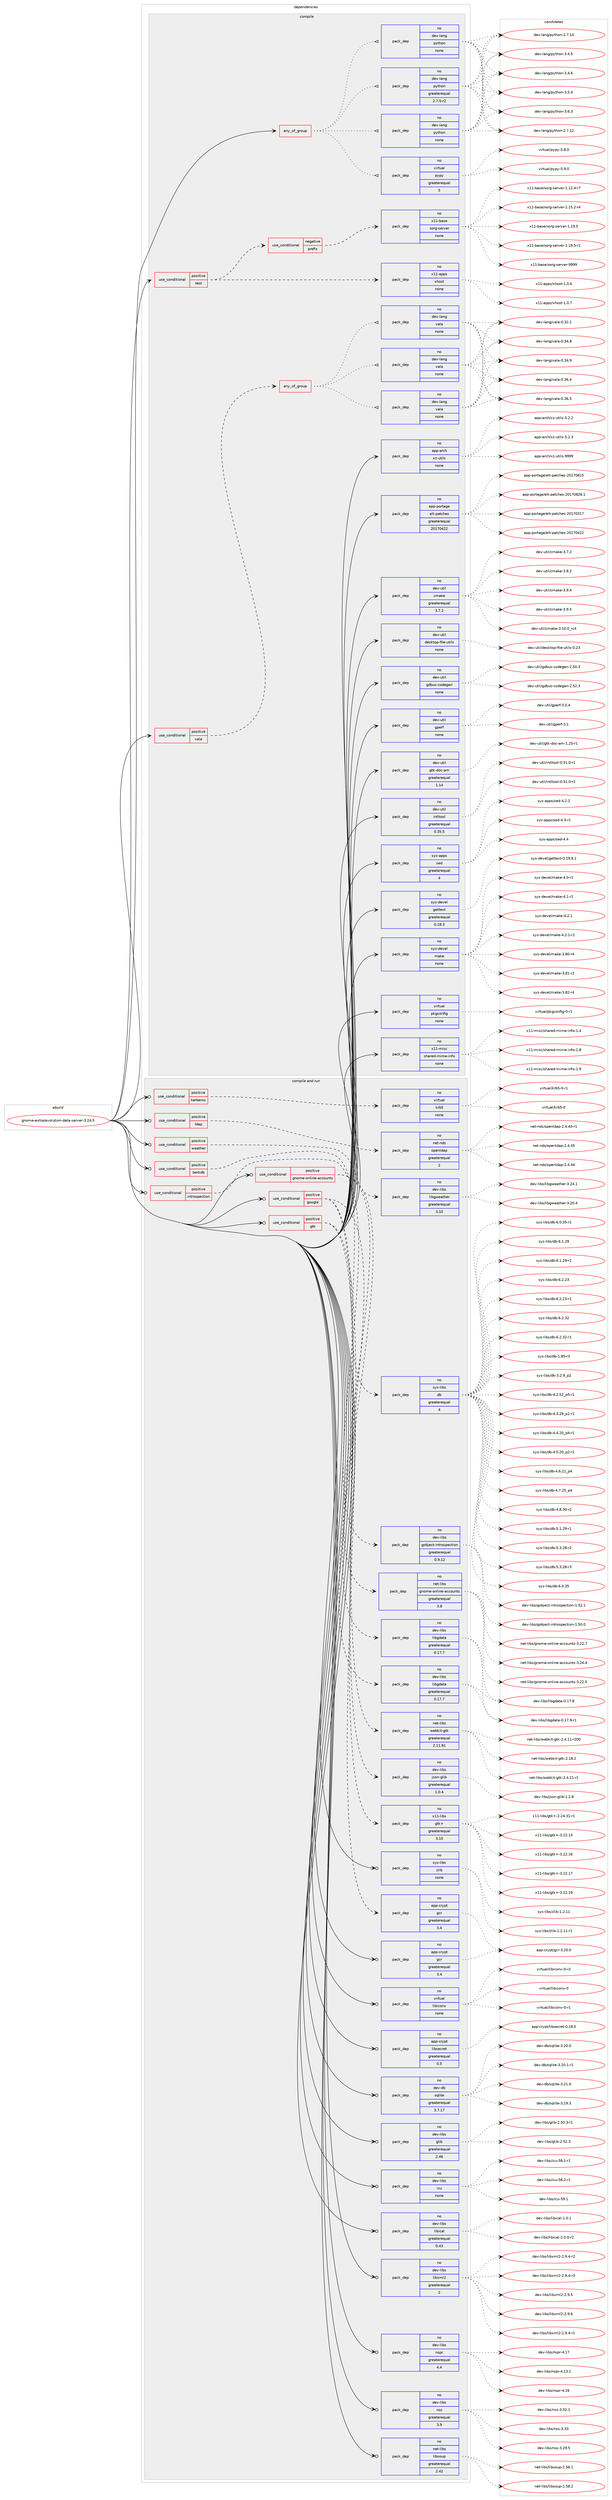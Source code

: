 digraph prolog {

# *************
# Graph options
# *************

newrank=true;
concentrate=true;
compound=true;
graph [rankdir=LR,fontname=Helvetica,fontsize=10,ranksep=1.5];#, ranksep=2.5, nodesep=0.2];
edge  [arrowhead=vee];
node  [fontname=Helvetica,fontsize=10];

# **********
# The ebuild
# **********

subgraph cluster_leftcol {
color=gray;
rank=same;
label=<<i>ebuild</i>>;
id [label="gnome-extra/evolution-data-server-3.24.5", color=red, width=4, href="../gnome-extra/evolution-data-server-3.24.5.svg"];
}

# ****************
# The dependencies
# ****************

subgraph cluster_midcol {
color=gray;
label=<<i>dependencies</i>>;
subgraph cluster_compile {
fillcolor="#eeeeee";
style=filled;
label=<<i>compile</i>>;
subgraph any4827 {
dependency309934 [label=<<TABLE BORDER="0" CELLBORDER="1" CELLSPACING="0" CELLPADDING="4"><TR><TD CELLPADDING="10">any_of_group</TD></TR></TABLE>>, shape=none, color=red];subgraph pack223160 {
dependency309935 [label=<<TABLE BORDER="0" CELLBORDER="1" CELLSPACING="0" CELLPADDING="4" WIDTH="220"><TR><TD ROWSPAN="6" CELLPADDING="30">pack_dep</TD></TR><TR><TD WIDTH="110">no</TD></TR><TR><TD>dev-lang</TD></TR><TR><TD>python</TD></TR><TR><TD>none</TD></TR><TR><TD></TD></TR></TABLE>>, shape=none, color=blue];
}
dependency309934:e -> dependency309935:w [weight=20,style="dotted",arrowhead="oinv"];
subgraph pack223161 {
dependency309936 [label=<<TABLE BORDER="0" CELLBORDER="1" CELLSPACING="0" CELLPADDING="4" WIDTH="220"><TR><TD ROWSPAN="6" CELLPADDING="30">pack_dep</TD></TR><TR><TD WIDTH="110">no</TD></TR><TR><TD>dev-lang</TD></TR><TR><TD>python</TD></TR><TR><TD>none</TD></TR><TR><TD></TD></TR></TABLE>>, shape=none, color=blue];
}
dependency309934:e -> dependency309936:w [weight=20,style="dotted",arrowhead="oinv"];
subgraph pack223162 {
dependency309937 [label=<<TABLE BORDER="0" CELLBORDER="1" CELLSPACING="0" CELLPADDING="4" WIDTH="220"><TR><TD ROWSPAN="6" CELLPADDING="30">pack_dep</TD></TR><TR><TD WIDTH="110">no</TD></TR><TR><TD>dev-lang</TD></TR><TR><TD>python</TD></TR><TR><TD>greaterequal</TD></TR><TR><TD>2.7.5-r2</TD></TR></TABLE>>, shape=none, color=blue];
}
dependency309934:e -> dependency309937:w [weight=20,style="dotted",arrowhead="oinv"];
subgraph pack223163 {
dependency309938 [label=<<TABLE BORDER="0" CELLBORDER="1" CELLSPACING="0" CELLPADDING="4" WIDTH="220"><TR><TD ROWSPAN="6" CELLPADDING="30">pack_dep</TD></TR><TR><TD WIDTH="110">no</TD></TR><TR><TD>virtual</TD></TR><TR><TD>pypy</TD></TR><TR><TD>greaterequal</TD></TR><TR><TD>5</TD></TR></TABLE>>, shape=none, color=blue];
}
dependency309934:e -> dependency309938:w [weight=20,style="dotted",arrowhead="oinv"];
}
id:e -> dependency309934:w [weight=20,style="solid",arrowhead="vee"];
subgraph cond81879 {
dependency309939 [label=<<TABLE BORDER="0" CELLBORDER="1" CELLSPACING="0" CELLPADDING="4"><TR><TD ROWSPAN="3" CELLPADDING="10">use_conditional</TD></TR><TR><TD>positive</TD></TR><TR><TD>test</TD></TR></TABLE>>, shape=none, color=red];
subgraph cond81880 {
dependency309940 [label=<<TABLE BORDER="0" CELLBORDER="1" CELLSPACING="0" CELLPADDING="4"><TR><TD ROWSPAN="3" CELLPADDING="10">use_conditional</TD></TR><TR><TD>negative</TD></TR><TR><TD>prefix</TD></TR></TABLE>>, shape=none, color=red];
subgraph pack223164 {
dependency309941 [label=<<TABLE BORDER="0" CELLBORDER="1" CELLSPACING="0" CELLPADDING="4" WIDTH="220"><TR><TD ROWSPAN="6" CELLPADDING="30">pack_dep</TD></TR><TR><TD WIDTH="110">no</TD></TR><TR><TD>x11-base</TD></TR><TR><TD>xorg-server</TD></TR><TR><TD>none</TD></TR><TR><TD></TD></TR></TABLE>>, shape=none, color=blue];
}
dependency309940:e -> dependency309941:w [weight=20,style="dashed",arrowhead="vee"];
}
dependency309939:e -> dependency309940:w [weight=20,style="dashed",arrowhead="vee"];
subgraph pack223165 {
dependency309942 [label=<<TABLE BORDER="0" CELLBORDER="1" CELLSPACING="0" CELLPADDING="4" WIDTH="220"><TR><TD ROWSPAN="6" CELLPADDING="30">pack_dep</TD></TR><TR><TD WIDTH="110">no</TD></TR><TR><TD>x11-apps</TD></TR><TR><TD>xhost</TD></TR><TR><TD>none</TD></TR><TR><TD></TD></TR></TABLE>>, shape=none, color=blue];
}
dependency309939:e -> dependency309942:w [weight=20,style="dashed",arrowhead="vee"];
}
id:e -> dependency309939:w [weight=20,style="solid",arrowhead="vee"];
subgraph cond81881 {
dependency309943 [label=<<TABLE BORDER="0" CELLBORDER="1" CELLSPACING="0" CELLPADDING="4"><TR><TD ROWSPAN="3" CELLPADDING="10">use_conditional</TD></TR><TR><TD>positive</TD></TR><TR><TD>vala</TD></TR></TABLE>>, shape=none, color=red];
subgraph any4828 {
dependency309944 [label=<<TABLE BORDER="0" CELLBORDER="1" CELLSPACING="0" CELLPADDING="4"><TR><TD CELLPADDING="10">any_of_group</TD></TR></TABLE>>, shape=none, color=red];subgraph pack223166 {
dependency309945 [label=<<TABLE BORDER="0" CELLBORDER="1" CELLSPACING="0" CELLPADDING="4" WIDTH="220"><TR><TD ROWSPAN="6" CELLPADDING="30">pack_dep</TD></TR><TR><TD WIDTH="110">no</TD></TR><TR><TD>dev-lang</TD></TR><TR><TD>vala</TD></TR><TR><TD>none</TD></TR><TR><TD></TD></TR></TABLE>>, shape=none, color=blue];
}
dependency309944:e -> dependency309945:w [weight=20,style="dotted",arrowhead="oinv"];
subgraph pack223167 {
dependency309946 [label=<<TABLE BORDER="0" CELLBORDER="1" CELLSPACING="0" CELLPADDING="4" WIDTH="220"><TR><TD ROWSPAN="6" CELLPADDING="30">pack_dep</TD></TR><TR><TD WIDTH="110">no</TD></TR><TR><TD>dev-lang</TD></TR><TR><TD>vala</TD></TR><TR><TD>none</TD></TR><TR><TD></TD></TR></TABLE>>, shape=none, color=blue];
}
dependency309944:e -> dependency309946:w [weight=20,style="dotted",arrowhead="oinv"];
subgraph pack223168 {
dependency309947 [label=<<TABLE BORDER="0" CELLBORDER="1" CELLSPACING="0" CELLPADDING="4" WIDTH="220"><TR><TD ROWSPAN="6" CELLPADDING="30">pack_dep</TD></TR><TR><TD WIDTH="110">no</TD></TR><TR><TD>dev-lang</TD></TR><TR><TD>vala</TD></TR><TR><TD>none</TD></TR><TR><TD></TD></TR></TABLE>>, shape=none, color=blue];
}
dependency309944:e -> dependency309947:w [weight=20,style="dotted",arrowhead="oinv"];
}
dependency309943:e -> dependency309944:w [weight=20,style="dashed",arrowhead="vee"];
}
id:e -> dependency309943:w [weight=20,style="solid",arrowhead="vee"];
subgraph pack223169 {
dependency309948 [label=<<TABLE BORDER="0" CELLBORDER="1" CELLSPACING="0" CELLPADDING="4" WIDTH="220"><TR><TD ROWSPAN="6" CELLPADDING="30">pack_dep</TD></TR><TR><TD WIDTH="110">no</TD></TR><TR><TD>app-arch</TD></TR><TR><TD>xz-utils</TD></TR><TR><TD>none</TD></TR><TR><TD></TD></TR></TABLE>>, shape=none, color=blue];
}
id:e -> dependency309948:w [weight=20,style="solid",arrowhead="vee"];
subgraph pack223170 {
dependency309949 [label=<<TABLE BORDER="0" CELLBORDER="1" CELLSPACING="0" CELLPADDING="4" WIDTH="220"><TR><TD ROWSPAN="6" CELLPADDING="30">pack_dep</TD></TR><TR><TD WIDTH="110">no</TD></TR><TR><TD>app-portage</TD></TR><TR><TD>elt-patches</TD></TR><TR><TD>greaterequal</TD></TR><TR><TD>20170422</TD></TR></TABLE>>, shape=none, color=blue];
}
id:e -> dependency309949:w [weight=20,style="solid",arrowhead="vee"];
subgraph pack223171 {
dependency309950 [label=<<TABLE BORDER="0" CELLBORDER="1" CELLSPACING="0" CELLPADDING="4" WIDTH="220"><TR><TD ROWSPAN="6" CELLPADDING="30">pack_dep</TD></TR><TR><TD WIDTH="110">no</TD></TR><TR><TD>dev-util</TD></TR><TR><TD>cmake</TD></TR><TR><TD>greaterequal</TD></TR><TR><TD>3.7.2</TD></TR></TABLE>>, shape=none, color=blue];
}
id:e -> dependency309950:w [weight=20,style="solid",arrowhead="vee"];
subgraph pack223172 {
dependency309951 [label=<<TABLE BORDER="0" CELLBORDER="1" CELLSPACING="0" CELLPADDING="4" WIDTH="220"><TR><TD ROWSPAN="6" CELLPADDING="30">pack_dep</TD></TR><TR><TD WIDTH="110">no</TD></TR><TR><TD>dev-util</TD></TR><TR><TD>desktop-file-utils</TD></TR><TR><TD>none</TD></TR><TR><TD></TD></TR></TABLE>>, shape=none, color=blue];
}
id:e -> dependency309951:w [weight=20,style="solid",arrowhead="vee"];
subgraph pack223173 {
dependency309952 [label=<<TABLE BORDER="0" CELLBORDER="1" CELLSPACING="0" CELLPADDING="4" WIDTH="220"><TR><TD ROWSPAN="6" CELLPADDING="30">pack_dep</TD></TR><TR><TD WIDTH="110">no</TD></TR><TR><TD>dev-util</TD></TR><TR><TD>gdbus-codegen</TD></TR><TR><TD>none</TD></TR><TR><TD></TD></TR></TABLE>>, shape=none, color=blue];
}
id:e -> dependency309952:w [weight=20,style="solid",arrowhead="vee"];
subgraph pack223174 {
dependency309953 [label=<<TABLE BORDER="0" CELLBORDER="1" CELLSPACING="0" CELLPADDING="4" WIDTH="220"><TR><TD ROWSPAN="6" CELLPADDING="30">pack_dep</TD></TR><TR><TD WIDTH="110">no</TD></TR><TR><TD>dev-util</TD></TR><TR><TD>gperf</TD></TR><TR><TD>none</TD></TR><TR><TD></TD></TR></TABLE>>, shape=none, color=blue];
}
id:e -> dependency309953:w [weight=20,style="solid",arrowhead="vee"];
subgraph pack223175 {
dependency309954 [label=<<TABLE BORDER="0" CELLBORDER="1" CELLSPACING="0" CELLPADDING="4" WIDTH="220"><TR><TD ROWSPAN="6" CELLPADDING="30">pack_dep</TD></TR><TR><TD WIDTH="110">no</TD></TR><TR><TD>dev-util</TD></TR><TR><TD>gtk-doc-am</TD></TR><TR><TD>greaterequal</TD></TR><TR><TD>1.14</TD></TR></TABLE>>, shape=none, color=blue];
}
id:e -> dependency309954:w [weight=20,style="solid",arrowhead="vee"];
subgraph pack223176 {
dependency309955 [label=<<TABLE BORDER="0" CELLBORDER="1" CELLSPACING="0" CELLPADDING="4" WIDTH="220"><TR><TD ROWSPAN="6" CELLPADDING="30">pack_dep</TD></TR><TR><TD WIDTH="110">no</TD></TR><TR><TD>dev-util</TD></TR><TR><TD>intltool</TD></TR><TR><TD>greaterequal</TD></TR><TR><TD>0.35.5</TD></TR></TABLE>>, shape=none, color=blue];
}
id:e -> dependency309955:w [weight=20,style="solid",arrowhead="vee"];
subgraph pack223177 {
dependency309956 [label=<<TABLE BORDER="0" CELLBORDER="1" CELLSPACING="0" CELLPADDING="4" WIDTH="220"><TR><TD ROWSPAN="6" CELLPADDING="30">pack_dep</TD></TR><TR><TD WIDTH="110">no</TD></TR><TR><TD>sys-apps</TD></TR><TR><TD>sed</TD></TR><TR><TD>greaterequal</TD></TR><TR><TD>4</TD></TR></TABLE>>, shape=none, color=blue];
}
id:e -> dependency309956:w [weight=20,style="solid",arrowhead="vee"];
subgraph pack223178 {
dependency309957 [label=<<TABLE BORDER="0" CELLBORDER="1" CELLSPACING="0" CELLPADDING="4" WIDTH="220"><TR><TD ROWSPAN="6" CELLPADDING="30">pack_dep</TD></TR><TR><TD WIDTH="110">no</TD></TR><TR><TD>sys-devel</TD></TR><TR><TD>gettext</TD></TR><TR><TD>greaterequal</TD></TR><TR><TD>0.18.3</TD></TR></TABLE>>, shape=none, color=blue];
}
id:e -> dependency309957:w [weight=20,style="solid",arrowhead="vee"];
subgraph pack223179 {
dependency309958 [label=<<TABLE BORDER="0" CELLBORDER="1" CELLSPACING="0" CELLPADDING="4" WIDTH="220"><TR><TD ROWSPAN="6" CELLPADDING="30">pack_dep</TD></TR><TR><TD WIDTH="110">no</TD></TR><TR><TD>sys-devel</TD></TR><TR><TD>make</TD></TR><TR><TD>none</TD></TR><TR><TD></TD></TR></TABLE>>, shape=none, color=blue];
}
id:e -> dependency309958:w [weight=20,style="solid",arrowhead="vee"];
subgraph pack223180 {
dependency309959 [label=<<TABLE BORDER="0" CELLBORDER="1" CELLSPACING="0" CELLPADDING="4" WIDTH="220"><TR><TD ROWSPAN="6" CELLPADDING="30">pack_dep</TD></TR><TR><TD WIDTH="110">no</TD></TR><TR><TD>virtual</TD></TR><TR><TD>pkgconfig</TD></TR><TR><TD>none</TD></TR><TR><TD></TD></TR></TABLE>>, shape=none, color=blue];
}
id:e -> dependency309959:w [weight=20,style="solid",arrowhead="vee"];
subgraph pack223181 {
dependency309960 [label=<<TABLE BORDER="0" CELLBORDER="1" CELLSPACING="0" CELLPADDING="4" WIDTH="220"><TR><TD ROWSPAN="6" CELLPADDING="30">pack_dep</TD></TR><TR><TD WIDTH="110">no</TD></TR><TR><TD>x11-misc</TD></TR><TR><TD>shared-mime-info</TD></TR><TR><TD>none</TD></TR><TR><TD></TD></TR></TABLE>>, shape=none, color=blue];
}
id:e -> dependency309960:w [weight=20,style="solid",arrowhead="vee"];
}
subgraph cluster_compileandrun {
fillcolor="#eeeeee";
style=filled;
label=<<i>compile and run</i>>;
subgraph cond81882 {
dependency309961 [label=<<TABLE BORDER="0" CELLBORDER="1" CELLSPACING="0" CELLPADDING="4"><TR><TD ROWSPAN="3" CELLPADDING="10">use_conditional</TD></TR><TR><TD>positive</TD></TR><TR><TD>berkdb</TD></TR></TABLE>>, shape=none, color=red];
subgraph pack223182 {
dependency309962 [label=<<TABLE BORDER="0" CELLBORDER="1" CELLSPACING="0" CELLPADDING="4" WIDTH="220"><TR><TD ROWSPAN="6" CELLPADDING="30">pack_dep</TD></TR><TR><TD WIDTH="110">no</TD></TR><TR><TD>sys-libs</TD></TR><TR><TD>db</TD></TR><TR><TD>greaterequal</TD></TR><TR><TD>4</TD></TR></TABLE>>, shape=none, color=blue];
}
dependency309961:e -> dependency309962:w [weight=20,style="dashed",arrowhead="vee"];
}
id:e -> dependency309961:w [weight=20,style="solid",arrowhead="odotvee"];
subgraph cond81883 {
dependency309963 [label=<<TABLE BORDER="0" CELLBORDER="1" CELLSPACING="0" CELLPADDING="4"><TR><TD ROWSPAN="3" CELLPADDING="10">use_conditional</TD></TR><TR><TD>positive</TD></TR><TR><TD>gnome-online-accounts</TD></TR></TABLE>>, shape=none, color=red];
subgraph pack223183 {
dependency309964 [label=<<TABLE BORDER="0" CELLBORDER="1" CELLSPACING="0" CELLPADDING="4" WIDTH="220"><TR><TD ROWSPAN="6" CELLPADDING="30">pack_dep</TD></TR><TR><TD WIDTH="110">no</TD></TR><TR><TD>net-libs</TD></TR><TR><TD>gnome-online-accounts</TD></TR><TR><TD>greaterequal</TD></TR><TR><TD>3.8</TD></TR></TABLE>>, shape=none, color=blue];
}
dependency309963:e -> dependency309964:w [weight=20,style="dashed",arrowhead="vee"];
subgraph pack223184 {
dependency309965 [label=<<TABLE BORDER="0" CELLBORDER="1" CELLSPACING="0" CELLPADDING="4" WIDTH="220"><TR><TD ROWSPAN="6" CELLPADDING="30">pack_dep</TD></TR><TR><TD WIDTH="110">no</TD></TR><TR><TD>dev-libs</TD></TR><TR><TD>libgdata</TD></TR><TR><TD>greaterequal</TD></TR><TR><TD>0.17.7</TD></TR></TABLE>>, shape=none, color=blue];
}
dependency309963:e -> dependency309965:w [weight=20,style="dashed",arrowhead="vee"];
}
id:e -> dependency309963:w [weight=20,style="solid",arrowhead="odotvee"];
subgraph cond81884 {
dependency309966 [label=<<TABLE BORDER="0" CELLBORDER="1" CELLSPACING="0" CELLPADDING="4"><TR><TD ROWSPAN="3" CELLPADDING="10">use_conditional</TD></TR><TR><TD>positive</TD></TR><TR><TD>google</TD></TR></TABLE>>, shape=none, color=red];
subgraph pack223185 {
dependency309967 [label=<<TABLE BORDER="0" CELLBORDER="1" CELLSPACING="0" CELLPADDING="4" WIDTH="220"><TR><TD ROWSPAN="6" CELLPADDING="30">pack_dep</TD></TR><TR><TD WIDTH="110">no</TD></TR><TR><TD>dev-libs</TD></TR><TR><TD>json-glib</TD></TR><TR><TD>greaterequal</TD></TR><TR><TD>1.0.4</TD></TR></TABLE>>, shape=none, color=blue];
}
dependency309966:e -> dependency309967:w [weight=20,style="dashed",arrowhead="vee"];
subgraph pack223186 {
dependency309968 [label=<<TABLE BORDER="0" CELLBORDER="1" CELLSPACING="0" CELLPADDING="4" WIDTH="220"><TR><TD ROWSPAN="6" CELLPADDING="30">pack_dep</TD></TR><TR><TD WIDTH="110">no</TD></TR><TR><TD>net-libs</TD></TR><TR><TD>webkit-gtk</TD></TR><TR><TD>greaterequal</TD></TR><TR><TD>2.11.91</TD></TR></TABLE>>, shape=none, color=blue];
}
dependency309966:e -> dependency309968:w [weight=20,style="dashed",arrowhead="vee"];
subgraph pack223187 {
dependency309969 [label=<<TABLE BORDER="0" CELLBORDER="1" CELLSPACING="0" CELLPADDING="4" WIDTH="220"><TR><TD ROWSPAN="6" CELLPADDING="30">pack_dep</TD></TR><TR><TD WIDTH="110">no</TD></TR><TR><TD>dev-libs</TD></TR><TR><TD>libgdata</TD></TR><TR><TD>greaterequal</TD></TR><TR><TD>0.17.7</TD></TR></TABLE>>, shape=none, color=blue];
}
dependency309966:e -> dependency309969:w [weight=20,style="dashed",arrowhead="vee"];
}
id:e -> dependency309966:w [weight=20,style="solid",arrowhead="odotvee"];
subgraph cond81885 {
dependency309970 [label=<<TABLE BORDER="0" CELLBORDER="1" CELLSPACING="0" CELLPADDING="4"><TR><TD ROWSPAN="3" CELLPADDING="10">use_conditional</TD></TR><TR><TD>positive</TD></TR><TR><TD>gtk</TD></TR></TABLE>>, shape=none, color=red];
subgraph pack223188 {
dependency309971 [label=<<TABLE BORDER="0" CELLBORDER="1" CELLSPACING="0" CELLPADDING="4" WIDTH="220"><TR><TD ROWSPAN="6" CELLPADDING="30">pack_dep</TD></TR><TR><TD WIDTH="110">no</TD></TR><TR><TD>app-crypt</TD></TR><TR><TD>gcr</TD></TR><TR><TD>greaterequal</TD></TR><TR><TD>3.4</TD></TR></TABLE>>, shape=none, color=blue];
}
dependency309970:e -> dependency309971:w [weight=20,style="dashed",arrowhead="vee"];
subgraph pack223189 {
dependency309972 [label=<<TABLE BORDER="0" CELLBORDER="1" CELLSPACING="0" CELLPADDING="4" WIDTH="220"><TR><TD ROWSPAN="6" CELLPADDING="30">pack_dep</TD></TR><TR><TD WIDTH="110">no</TD></TR><TR><TD>x11-libs</TD></TR><TR><TD>gtk+</TD></TR><TR><TD>greaterequal</TD></TR><TR><TD>3.10</TD></TR></TABLE>>, shape=none, color=blue];
}
dependency309970:e -> dependency309972:w [weight=20,style="dashed",arrowhead="vee"];
}
id:e -> dependency309970:w [weight=20,style="solid",arrowhead="odotvee"];
subgraph cond81886 {
dependency309973 [label=<<TABLE BORDER="0" CELLBORDER="1" CELLSPACING="0" CELLPADDING="4"><TR><TD ROWSPAN="3" CELLPADDING="10">use_conditional</TD></TR><TR><TD>positive</TD></TR><TR><TD>introspection</TD></TR></TABLE>>, shape=none, color=red];
subgraph pack223190 {
dependency309974 [label=<<TABLE BORDER="0" CELLBORDER="1" CELLSPACING="0" CELLPADDING="4" WIDTH="220"><TR><TD ROWSPAN="6" CELLPADDING="30">pack_dep</TD></TR><TR><TD WIDTH="110">no</TD></TR><TR><TD>dev-libs</TD></TR><TR><TD>gobject-introspection</TD></TR><TR><TD>greaterequal</TD></TR><TR><TD>0.9.12</TD></TR></TABLE>>, shape=none, color=blue];
}
dependency309973:e -> dependency309974:w [weight=20,style="dashed",arrowhead="vee"];
}
id:e -> dependency309973:w [weight=20,style="solid",arrowhead="odotvee"];
subgraph cond81887 {
dependency309975 [label=<<TABLE BORDER="0" CELLBORDER="1" CELLSPACING="0" CELLPADDING="4"><TR><TD ROWSPAN="3" CELLPADDING="10">use_conditional</TD></TR><TR><TD>positive</TD></TR><TR><TD>kerberos</TD></TR></TABLE>>, shape=none, color=red];
subgraph pack223191 {
dependency309976 [label=<<TABLE BORDER="0" CELLBORDER="1" CELLSPACING="0" CELLPADDING="4" WIDTH="220"><TR><TD ROWSPAN="6" CELLPADDING="30">pack_dep</TD></TR><TR><TD WIDTH="110">no</TD></TR><TR><TD>virtual</TD></TR><TR><TD>krb5</TD></TR><TR><TD>none</TD></TR><TR><TD></TD></TR></TABLE>>, shape=none, color=blue];
}
dependency309975:e -> dependency309976:w [weight=20,style="dashed",arrowhead="vee"];
}
id:e -> dependency309975:w [weight=20,style="solid",arrowhead="odotvee"];
subgraph cond81888 {
dependency309977 [label=<<TABLE BORDER="0" CELLBORDER="1" CELLSPACING="0" CELLPADDING="4"><TR><TD ROWSPAN="3" CELLPADDING="10">use_conditional</TD></TR><TR><TD>positive</TD></TR><TR><TD>ldap</TD></TR></TABLE>>, shape=none, color=red];
subgraph pack223192 {
dependency309978 [label=<<TABLE BORDER="0" CELLBORDER="1" CELLSPACING="0" CELLPADDING="4" WIDTH="220"><TR><TD ROWSPAN="6" CELLPADDING="30">pack_dep</TD></TR><TR><TD WIDTH="110">no</TD></TR><TR><TD>net-nds</TD></TR><TR><TD>openldap</TD></TR><TR><TD>greaterequal</TD></TR><TR><TD>2</TD></TR></TABLE>>, shape=none, color=blue];
}
dependency309977:e -> dependency309978:w [weight=20,style="dashed",arrowhead="vee"];
}
id:e -> dependency309977:w [weight=20,style="solid",arrowhead="odotvee"];
subgraph cond81889 {
dependency309979 [label=<<TABLE BORDER="0" CELLBORDER="1" CELLSPACING="0" CELLPADDING="4"><TR><TD ROWSPAN="3" CELLPADDING="10">use_conditional</TD></TR><TR><TD>positive</TD></TR><TR><TD>weather</TD></TR></TABLE>>, shape=none, color=red];
subgraph pack223193 {
dependency309980 [label=<<TABLE BORDER="0" CELLBORDER="1" CELLSPACING="0" CELLPADDING="4" WIDTH="220"><TR><TD ROWSPAN="6" CELLPADDING="30">pack_dep</TD></TR><TR><TD WIDTH="110">no</TD></TR><TR><TD>dev-libs</TD></TR><TR><TD>libgweather</TD></TR><TR><TD>greaterequal</TD></TR><TR><TD>3.10</TD></TR></TABLE>>, shape=none, color=blue];
}
dependency309979:e -> dependency309980:w [weight=20,style="dashed",arrowhead="vee"];
}
id:e -> dependency309979:w [weight=20,style="solid",arrowhead="odotvee"];
subgraph pack223194 {
dependency309981 [label=<<TABLE BORDER="0" CELLBORDER="1" CELLSPACING="0" CELLPADDING="4" WIDTH="220"><TR><TD ROWSPAN="6" CELLPADDING="30">pack_dep</TD></TR><TR><TD WIDTH="110">no</TD></TR><TR><TD>app-crypt</TD></TR><TR><TD>gcr</TD></TR><TR><TD>greaterequal</TD></TR><TR><TD>3.4</TD></TR></TABLE>>, shape=none, color=blue];
}
id:e -> dependency309981:w [weight=20,style="solid",arrowhead="odotvee"];
subgraph pack223195 {
dependency309982 [label=<<TABLE BORDER="0" CELLBORDER="1" CELLSPACING="0" CELLPADDING="4" WIDTH="220"><TR><TD ROWSPAN="6" CELLPADDING="30">pack_dep</TD></TR><TR><TD WIDTH="110">no</TD></TR><TR><TD>app-crypt</TD></TR><TR><TD>libsecret</TD></TR><TR><TD>greaterequal</TD></TR><TR><TD>0.5</TD></TR></TABLE>>, shape=none, color=blue];
}
id:e -> dependency309982:w [weight=20,style="solid",arrowhead="odotvee"];
subgraph pack223196 {
dependency309983 [label=<<TABLE BORDER="0" CELLBORDER="1" CELLSPACING="0" CELLPADDING="4" WIDTH="220"><TR><TD ROWSPAN="6" CELLPADDING="30">pack_dep</TD></TR><TR><TD WIDTH="110">no</TD></TR><TR><TD>dev-db</TD></TR><TR><TD>sqlite</TD></TR><TR><TD>greaterequal</TD></TR><TR><TD>3.7.17</TD></TR></TABLE>>, shape=none, color=blue];
}
id:e -> dependency309983:w [weight=20,style="solid",arrowhead="odotvee"];
subgraph pack223197 {
dependency309984 [label=<<TABLE BORDER="0" CELLBORDER="1" CELLSPACING="0" CELLPADDING="4" WIDTH="220"><TR><TD ROWSPAN="6" CELLPADDING="30">pack_dep</TD></TR><TR><TD WIDTH="110">no</TD></TR><TR><TD>dev-libs</TD></TR><TR><TD>glib</TD></TR><TR><TD>greaterequal</TD></TR><TR><TD>2.46</TD></TR></TABLE>>, shape=none, color=blue];
}
id:e -> dependency309984:w [weight=20,style="solid",arrowhead="odotvee"];
subgraph pack223198 {
dependency309985 [label=<<TABLE BORDER="0" CELLBORDER="1" CELLSPACING="0" CELLPADDING="4" WIDTH="220"><TR><TD ROWSPAN="6" CELLPADDING="30">pack_dep</TD></TR><TR><TD WIDTH="110">no</TD></TR><TR><TD>dev-libs</TD></TR><TR><TD>icu</TD></TR><TR><TD>none</TD></TR><TR><TD></TD></TR></TABLE>>, shape=none, color=blue];
}
id:e -> dependency309985:w [weight=20,style="solid",arrowhead="odotvee"];
subgraph pack223199 {
dependency309986 [label=<<TABLE BORDER="0" CELLBORDER="1" CELLSPACING="0" CELLPADDING="4" WIDTH="220"><TR><TD ROWSPAN="6" CELLPADDING="30">pack_dep</TD></TR><TR><TD WIDTH="110">no</TD></TR><TR><TD>dev-libs</TD></TR><TR><TD>libical</TD></TR><TR><TD>greaterequal</TD></TR><TR><TD>0.43</TD></TR></TABLE>>, shape=none, color=blue];
}
id:e -> dependency309986:w [weight=20,style="solid",arrowhead="odotvee"];
subgraph pack223200 {
dependency309987 [label=<<TABLE BORDER="0" CELLBORDER="1" CELLSPACING="0" CELLPADDING="4" WIDTH="220"><TR><TD ROWSPAN="6" CELLPADDING="30">pack_dep</TD></TR><TR><TD WIDTH="110">no</TD></TR><TR><TD>dev-libs</TD></TR><TR><TD>libxml2</TD></TR><TR><TD>greaterequal</TD></TR><TR><TD>2</TD></TR></TABLE>>, shape=none, color=blue];
}
id:e -> dependency309987:w [weight=20,style="solid",arrowhead="odotvee"];
subgraph pack223201 {
dependency309988 [label=<<TABLE BORDER="0" CELLBORDER="1" CELLSPACING="0" CELLPADDING="4" WIDTH="220"><TR><TD ROWSPAN="6" CELLPADDING="30">pack_dep</TD></TR><TR><TD WIDTH="110">no</TD></TR><TR><TD>dev-libs</TD></TR><TR><TD>nspr</TD></TR><TR><TD>greaterequal</TD></TR><TR><TD>4.4</TD></TR></TABLE>>, shape=none, color=blue];
}
id:e -> dependency309988:w [weight=20,style="solid",arrowhead="odotvee"];
subgraph pack223202 {
dependency309989 [label=<<TABLE BORDER="0" CELLBORDER="1" CELLSPACING="0" CELLPADDING="4" WIDTH="220"><TR><TD ROWSPAN="6" CELLPADDING="30">pack_dep</TD></TR><TR><TD WIDTH="110">no</TD></TR><TR><TD>dev-libs</TD></TR><TR><TD>nss</TD></TR><TR><TD>greaterequal</TD></TR><TR><TD>3.9</TD></TR></TABLE>>, shape=none, color=blue];
}
id:e -> dependency309989:w [weight=20,style="solid",arrowhead="odotvee"];
subgraph pack223203 {
dependency309990 [label=<<TABLE BORDER="0" CELLBORDER="1" CELLSPACING="0" CELLPADDING="4" WIDTH="220"><TR><TD ROWSPAN="6" CELLPADDING="30">pack_dep</TD></TR><TR><TD WIDTH="110">no</TD></TR><TR><TD>net-libs</TD></TR><TR><TD>libsoup</TD></TR><TR><TD>greaterequal</TD></TR><TR><TD>2.42</TD></TR></TABLE>>, shape=none, color=blue];
}
id:e -> dependency309990:w [weight=20,style="solid",arrowhead="odotvee"];
subgraph pack223204 {
dependency309991 [label=<<TABLE BORDER="0" CELLBORDER="1" CELLSPACING="0" CELLPADDING="4" WIDTH="220"><TR><TD ROWSPAN="6" CELLPADDING="30">pack_dep</TD></TR><TR><TD WIDTH="110">no</TD></TR><TR><TD>sys-libs</TD></TR><TR><TD>zlib</TD></TR><TR><TD>none</TD></TR><TR><TD></TD></TR></TABLE>>, shape=none, color=blue];
}
id:e -> dependency309991:w [weight=20,style="solid",arrowhead="odotvee"];
subgraph pack223205 {
dependency309992 [label=<<TABLE BORDER="0" CELLBORDER="1" CELLSPACING="0" CELLPADDING="4" WIDTH="220"><TR><TD ROWSPAN="6" CELLPADDING="30">pack_dep</TD></TR><TR><TD WIDTH="110">no</TD></TR><TR><TD>virtual</TD></TR><TR><TD>libiconv</TD></TR><TR><TD>none</TD></TR><TR><TD></TD></TR></TABLE>>, shape=none, color=blue];
}
id:e -> dependency309992:w [weight=20,style="solid",arrowhead="odotvee"];
}
subgraph cluster_run {
fillcolor="#eeeeee";
style=filled;
label=<<i>run</i>>;
}
}

# **************
# The candidates
# **************

subgraph cluster_choices {
rank=same;
color=gray;
label=<<i>candidates</i>>;

subgraph choice223160 {
color=black;
nodesep=1;
choice10010111845108971101034711212111610411111045504655464950 [label="dev-lang/python-2.7.12", color=red, width=4,href="../dev-lang/python-2.7.12.svg"];
choice10010111845108971101034711212111610411111045504655464952 [label="dev-lang/python-2.7.14", color=red, width=4,href="../dev-lang/python-2.7.14.svg"];
choice100101118451089711010347112121116104111110455146524653 [label="dev-lang/python-3.4.5", color=red, width=4,href="../dev-lang/python-3.4.5.svg"];
choice100101118451089711010347112121116104111110455146524654 [label="dev-lang/python-3.4.6", color=red, width=4,href="../dev-lang/python-3.4.6.svg"];
choice100101118451089711010347112121116104111110455146534652 [label="dev-lang/python-3.5.4", color=red, width=4,href="../dev-lang/python-3.5.4.svg"];
choice100101118451089711010347112121116104111110455146544651 [label="dev-lang/python-3.6.3", color=red, width=4,href="../dev-lang/python-3.6.3.svg"];
dependency309935:e -> choice10010111845108971101034711212111610411111045504655464950:w [style=dotted,weight="100"];
dependency309935:e -> choice10010111845108971101034711212111610411111045504655464952:w [style=dotted,weight="100"];
dependency309935:e -> choice100101118451089711010347112121116104111110455146524653:w [style=dotted,weight="100"];
dependency309935:e -> choice100101118451089711010347112121116104111110455146524654:w [style=dotted,weight="100"];
dependency309935:e -> choice100101118451089711010347112121116104111110455146534652:w [style=dotted,weight="100"];
dependency309935:e -> choice100101118451089711010347112121116104111110455146544651:w [style=dotted,weight="100"];
}
subgraph choice223161 {
color=black;
nodesep=1;
choice10010111845108971101034711212111610411111045504655464950 [label="dev-lang/python-2.7.12", color=red, width=4,href="../dev-lang/python-2.7.12.svg"];
choice10010111845108971101034711212111610411111045504655464952 [label="dev-lang/python-2.7.14", color=red, width=4,href="../dev-lang/python-2.7.14.svg"];
choice100101118451089711010347112121116104111110455146524653 [label="dev-lang/python-3.4.5", color=red, width=4,href="../dev-lang/python-3.4.5.svg"];
choice100101118451089711010347112121116104111110455146524654 [label="dev-lang/python-3.4.6", color=red, width=4,href="../dev-lang/python-3.4.6.svg"];
choice100101118451089711010347112121116104111110455146534652 [label="dev-lang/python-3.5.4", color=red, width=4,href="../dev-lang/python-3.5.4.svg"];
choice100101118451089711010347112121116104111110455146544651 [label="dev-lang/python-3.6.3", color=red, width=4,href="../dev-lang/python-3.6.3.svg"];
dependency309936:e -> choice10010111845108971101034711212111610411111045504655464950:w [style=dotted,weight="100"];
dependency309936:e -> choice10010111845108971101034711212111610411111045504655464952:w [style=dotted,weight="100"];
dependency309936:e -> choice100101118451089711010347112121116104111110455146524653:w [style=dotted,weight="100"];
dependency309936:e -> choice100101118451089711010347112121116104111110455146524654:w [style=dotted,weight="100"];
dependency309936:e -> choice100101118451089711010347112121116104111110455146534652:w [style=dotted,weight="100"];
dependency309936:e -> choice100101118451089711010347112121116104111110455146544651:w [style=dotted,weight="100"];
}
subgraph choice223162 {
color=black;
nodesep=1;
choice10010111845108971101034711212111610411111045504655464950 [label="dev-lang/python-2.7.12", color=red, width=4,href="../dev-lang/python-2.7.12.svg"];
choice10010111845108971101034711212111610411111045504655464952 [label="dev-lang/python-2.7.14", color=red, width=4,href="../dev-lang/python-2.7.14.svg"];
choice100101118451089711010347112121116104111110455146524653 [label="dev-lang/python-3.4.5", color=red, width=4,href="../dev-lang/python-3.4.5.svg"];
choice100101118451089711010347112121116104111110455146524654 [label="dev-lang/python-3.4.6", color=red, width=4,href="../dev-lang/python-3.4.6.svg"];
choice100101118451089711010347112121116104111110455146534652 [label="dev-lang/python-3.5.4", color=red, width=4,href="../dev-lang/python-3.5.4.svg"];
choice100101118451089711010347112121116104111110455146544651 [label="dev-lang/python-3.6.3", color=red, width=4,href="../dev-lang/python-3.6.3.svg"];
dependency309937:e -> choice10010111845108971101034711212111610411111045504655464950:w [style=dotted,weight="100"];
dependency309937:e -> choice10010111845108971101034711212111610411111045504655464952:w [style=dotted,weight="100"];
dependency309937:e -> choice100101118451089711010347112121116104111110455146524653:w [style=dotted,weight="100"];
dependency309937:e -> choice100101118451089711010347112121116104111110455146524654:w [style=dotted,weight="100"];
dependency309937:e -> choice100101118451089711010347112121116104111110455146534652:w [style=dotted,weight="100"];
dependency309937:e -> choice100101118451089711010347112121116104111110455146544651:w [style=dotted,weight="100"];
}
subgraph choice223163 {
color=black;
nodesep=1;
choice1181051141161179710847112121112121455346564648 [label="virtual/pypy-5.8.0", color=red, width=4,href="../virtual/pypy-5.8.0.svg"];
choice1181051141161179710847112121112121455346574648 [label="virtual/pypy-5.9.0", color=red, width=4,href="../virtual/pypy-5.9.0.svg"];
dependency309938:e -> choice1181051141161179710847112121112121455346564648:w [style=dotted,weight="100"];
dependency309938:e -> choice1181051141161179710847112121112121455346574648:w [style=dotted,weight="100"];
}
subgraph choice223164 {
color=black;
nodesep=1;
choice12049494598971151014712011111410345115101114118101114454946495046524511455 [label="x11-base/xorg-server-1.12.4-r7", color=red, width=4,href="../x11-base/xorg-server-1.12.4-r7.svg"];
choice12049494598971151014712011111410345115101114118101114454946495346504511452 [label="x11-base/xorg-server-1.15.2-r4", color=red, width=4,href="../x11-base/xorg-server-1.15.2-r4.svg"];
choice1204949459897115101471201111141034511510111411810111445494649574653 [label="x11-base/xorg-server-1.19.5", color=red, width=4,href="../x11-base/xorg-server-1.19.5.svg"];
choice12049494598971151014712011111410345115101114118101114454946495746534511449 [label="x11-base/xorg-server-1.19.5-r1", color=red, width=4,href="../x11-base/xorg-server-1.19.5-r1.svg"];
choice120494945989711510147120111114103451151011141181011144557575757 [label="x11-base/xorg-server-9999", color=red, width=4,href="../x11-base/xorg-server-9999.svg"];
dependency309941:e -> choice12049494598971151014712011111410345115101114118101114454946495046524511455:w [style=dotted,weight="100"];
dependency309941:e -> choice12049494598971151014712011111410345115101114118101114454946495346504511452:w [style=dotted,weight="100"];
dependency309941:e -> choice1204949459897115101471201111141034511510111411810111445494649574653:w [style=dotted,weight="100"];
dependency309941:e -> choice12049494598971151014712011111410345115101114118101114454946495746534511449:w [style=dotted,weight="100"];
dependency309941:e -> choice120494945989711510147120111114103451151011141181011144557575757:w [style=dotted,weight="100"];
}
subgraph choice223165 {
color=black;
nodesep=1;
choice1204949459711211211547120104111115116454946484654 [label="x11-apps/xhost-1.0.6", color=red, width=4,href="../x11-apps/xhost-1.0.6.svg"];
choice1204949459711211211547120104111115116454946484655 [label="x11-apps/xhost-1.0.7", color=red, width=4,href="../x11-apps/xhost-1.0.7.svg"];
dependency309942:e -> choice1204949459711211211547120104111115116454946484654:w [style=dotted,weight="100"];
dependency309942:e -> choice1204949459711211211547120104111115116454946484655:w [style=dotted,weight="100"];
}
subgraph choice223166 {
color=black;
nodesep=1;
choice100101118451089711010347118971089745484651504649 [label="dev-lang/vala-0.32.1", color=red, width=4,href="../dev-lang/vala-0.32.1.svg"];
choice100101118451089711010347118971089745484651524656 [label="dev-lang/vala-0.34.8", color=red, width=4,href="../dev-lang/vala-0.34.8.svg"];
choice100101118451089711010347118971089745484651524657 [label="dev-lang/vala-0.34.9", color=red, width=4,href="../dev-lang/vala-0.34.9.svg"];
choice100101118451089711010347118971089745484651544652 [label="dev-lang/vala-0.36.4", color=red, width=4,href="../dev-lang/vala-0.36.4.svg"];
choice100101118451089711010347118971089745484651544653 [label="dev-lang/vala-0.36.5", color=red, width=4,href="../dev-lang/vala-0.36.5.svg"];
dependency309945:e -> choice100101118451089711010347118971089745484651504649:w [style=dotted,weight="100"];
dependency309945:e -> choice100101118451089711010347118971089745484651524656:w [style=dotted,weight="100"];
dependency309945:e -> choice100101118451089711010347118971089745484651524657:w [style=dotted,weight="100"];
dependency309945:e -> choice100101118451089711010347118971089745484651544652:w [style=dotted,weight="100"];
dependency309945:e -> choice100101118451089711010347118971089745484651544653:w [style=dotted,weight="100"];
}
subgraph choice223167 {
color=black;
nodesep=1;
choice100101118451089711010347118971089745484651504649 [label="dev-lang/vala-0.32.1", color=red, width=4,href="../dev-lang/vala-0.32.1.svg"];
choice100101118451089711010347118971089745484651524656 [label="dev-lang/vala-0.34.8", color=red, width=4,href="../dev-lang/vala-0.34.8.svg"];
choice100101118451089711010347118971089745484651524657 [label="dev-lang/vala-0.34.9", color=red, width=4,href="../dev-lang/vala-0.34.9.svg"];
choice100101118451089711010347118971089745484651544652 [label="dev-lang/vala-0.36.4", color=red, width=4,href="../dev-lang/vala-0.36.4.svg"];
choice100101118451089711010347118971089745484651544653 [label="dev-lang/vala-0.36.5", color=red, width=4,href="../dev-lang/vala-0.36.5.svg"];
dependency309946:e -> choice100101118451089711010347118971089745484651504649:w [style=dotted,weight="100"];
dependency309946:e -> choice100101118451089711010347118971089745484651524656:w [style=dotted,weight="100"];
dependency309946:e -> choice100101118451089711010347118971089745484651524657:w [style=dotted,weight="100"];
dependency309946:e -> choice100101118451089711010347118971089745484651544652:w [style=dotted,weight="100"];
dependency309946:e -> choice100101118451089711010347118971089745484651544653:w [style=dotted,weight="100"];
}
subgraph choice223168 {
color=black;
nodesep=1;
choice100101118451089711010347118971089745484651504649 [label="dev-lang/vala-0.32.1", color=red, width=4,href="../dev-lang/vala-0.32.1.svg"];
choice100101118451089711010347118971089745484651524656 [label="dev-lang/vala-0.34.8", color=red, width=4,href="../dev-lang/vala-0.34.8.svg"];
choice100101118451089711010347118971089745484651524657 [label="dev-lang/vala-0.34.9", color=red, width=4,href="../dev-lang/vala-0.34.9.svg"];
choice100101118451089711010347118971089745484651544652 [label="dev-lang/vala-0.36.4", color=red, width=4,href="../dev-lang/vala-0.36.4.svg"];
choice100101118451089711010347118971089745484651544653 [label="dev-lang/vala-0.36.5", color=red, width=4,href="../dev-lang/vala-0.36.5.svg"];
dependency309947:e -> choice100101118451089711010347118971089745484651504649:w [style=dotted,weight="100"];
dependency309947:e -> choice100101118451089711010347118971089745484651524656:w [style=dotted,weight="100"];
dependency309947:e -> choice100101118451089711010347118971089745484651524657:w [style=dotted,weight="100"];
dependency309947:e -> choice100101118451089711010347118971089745484651544652:w [style=dotted,weight="100"];
dependency309947:e -> choice100101118451089711010347118971089745484651544653:w [style=dotted,weight="100"];
}
subgraph choice223169 {
color=black;
nodesep=1;
choice971121124597114991044712012245117116105108115455346504650 [label="app-arch/xz-utils-5.2.2", color=red, width=4,href="../app-arch/xz-utils-5.2.2.svg"];
choice971121124597114991044712012245117116105108115455346504651 [label="app-arch/xz-utils-5.2.3", color=red, width=4,href="../app-arch/xz-utils-5.2.3.svg"];
choice9711211245971149910447120122451171161051081154557575757 [label="app-arch/xz-utils-9999", color=red, width=4,href="../app-arch/xz-utils-9999.svg"];
dependency309948:e -> choice971121124597114991044712012245117116105108115455346504650:w [style=dotted,weight="100"];
dependency309948:e -> choice971121124597114991044712012245117116105108115455346504651:w [style=dotted,weight="100"];
dependency309948:e -> choice9711211245971149910447120122451171161051081154557575757:w [style=dotted,weight="100"];
}
subgraph choice223170 {
color=black;
nodesep=1;
choice97112112451121111141169710310147101108116451129711699104101115455048495548514955 [label="app-portage/elt-patches-20170317", color=red, width=4,href="../app-portage/elt-patches-20170317.svg"];
choice97112112451121111141169710310147101108116451129711699104101115455048495548525050 [label="app-portage/elt-patches-20170422", color=red, width=4,href="../app-portage/elt-patches-20170422.svg"];
choice97112112451121111141169710310147101108116451129711699104101115455048495548564953 [label="app-portage/elt-patches-20170815", color=red, width=4,href="../app-portage/elt-patches-20170815.svg"];
choice971121124511211111411697103101471011081164511297116991041011154550484955485650544649 [label="app-portage/elt-patches-20170826.1", color=red, width=4,href="../app-portage/elt-patches-20170826.1.svg"];
dependency309949:e -> choice97112112451121111141169710310147101108116451129711699104101115455048495548514955:w [style=dotted,weight="100"];
dependency309949:e -> choice97112112451121111141169710310147101108116451129711699104101115455048495548525050:w [style=dotted,weight="100"];
dependency309949:e -> choice97112112451121111141169710310147101108116451129711699104101115455048495548564953:w [style=dotted,weight="100"];
dependency309949:e -> choice971121124511211111411697103101471011081164511297116991041011154550484955485650544649:w [style=dotted,weight="100"];
}
subgraph choice223171 {
color=black;
nodesep=1;
choice1001011184511711610510847991099710710145514649484648951149952 [label="dev-util/cmake-3.10.0_rc4", color=red, width=4,href="../dev-util/cmake-3.10.0_rc4.svg"];
choice10010111845117116105108479910997107101455146554650 [label="dev-util/cmake-3.7.2", color=red, width=4,href="../dev-util/cmake-3.7.2.svg"];
choice10010111845117116105108479910997107101455146564650 [label="dev-util/cmake-3.8.2", color=red, width=4,href="../dev-util/cmake-3.8.2.svg"];
choice10010111845117116105108479910997107101455146574652 [label="dev-util/cmake-3.9.4", color=red, width=4,href="../dev-util/cmake-3.9.4.svg"];
choice10010111845117116105108479910997107101455146574653 [label="dev-util/cmake-3.9.5", color=red, width=4,href="../dev-util/cmake-3.9.5.svg"];
dependency309950:e -> choice1001011184511711610510847991099710710145514649484648951149952:w [style=dotted,weight="100"];
dependency309950:e -> choice10010111845117116105108479910997107101455146554650:w [style=dotted,weight="100"];
dependency309950:e -> choice10010111845117116105108479910997107101455146564650:w [style=dotted,weight="100"];
dependency309950:e -> choice10010111845117116105108479910997107101455146574652:w [style=dotted,weight="100"];
dependency309950:e -> choice10010111845117116105108479910997107101455146574653:w [style=dotted,weight="100"];
}
subgraph choice223172 {
color=black;
nodesep=1;
choice100101118451171161051084710010111510711611111245102105108101451171161051081154548465051 [label="dev-util/desktop-file-utils-0.23", color=red, width=4,href="../dev-util/desktop-file-utils-0.23.svg"];
dependency309951:e -> choice100101118451171161051084710010111510711611111245102105108101451171161051081154548465051:w [style=dotted,weight="100"];
}
subgraph choice223173 {
color=black;
nodesep=1;
choice100101118451171161051084710310098117115459911110010110310111045504653484651 [label="dev-util/gdbus-codegen-2.50.3", color=red, width=4,href="../dev-util/gdbus-codegen-2.50.3.svg"];
choice100101118451171161051084710310098117115459911110010110310111045504653504651 [label="dev-util/gdbus-codegen-2.52.3", color=red, width=4,href="../dev-util/gdbus-codegen-2.52.3.svg"];
dependency309952:e -> choice100101118451171161051084710310098117115459911110010110310111045504653484651:w [style=dotted,weight="100"];
dependency309952:e -> choice100101118451171161051084710310098117115459911110010110310111045504653504651:w [style=dotted,weight="100"];
}
subgraph choice223174 {
color=black;
nodesep=1;
choice1001011184511711610510847103112101114102455146484652 [label="dev-util/gperf-3.0.4", color=red, width=4,href="../dev-util/gperf-3.0.4.svg"];
choice100101118451171161051084710311210111410245514649 [label="dev-util/gperf-3.1", color=red, width=4,href="../dev-util/gperf-3.1.svg"];
dependency309953:e -> choice1001011184511711610510847103112101114102455146484652:w [style=dotted,weight="100"];
dependency309953:e -> choice100101118451171161051084710311210111410245514649:w [style=dotted,weight="100"];
}
subgraph choice223175 {
color=black;
nodesep=1;
choice10010111845117116105108471031161074510011199459710945494650534511449 [label="dev-util/gtk-doc-am-1.25-r1", color=red, width=4,href="../dev-util/gtk-doc-am-1.25-r1.svg"];
dependency309954:e -> choice10010111845117116105108471031161074510011199459710945494650534511449:w [style=dotted,weight="100"];
}
subgraph choice223176 {
color=black;
nodesep=1;
choice1001011184511711610510847105110116108116111111108454846534946484511449 [label="dev-util/intltool-0.51.0-r1", color=red, width=4,href="../dev-util/intltool-0.51.0-r1.svg"];
choice1001011184511711610510847105110116108116111111108454846534946484511450 [label="dev-util/intltool-0.51.0-r2", color=red, width=4,href="../dev-util/intltool-0.51.0-r2.svg"];
dependency309955:e -> choice1001011184511711610510847105110116108116111111108454846534946484511449:w [style=dotted,weight="100"];
dependency309955:e -> choice1001011184511711610510847105110116108116111111108454846534946484511450:w [style=dotted,weight="100"];
}
subgraph choice223177 {
color=black;
nodesep=1;
choice115121115459711211211547115101100455246504650 [label="sys-apps/sed-4.2.2", color=red, width=4,href="../sys-apps/sed-4.2.2.svg"];
choice115121115459711211211547115101100455246514511449 [label="sys-apps/sed-4.3-r1", color=red, width=4,href="../sys-apps/sed-4.3-r1.svg"];
choice11512111545971121121154711510110045524652 [label="sys-apps/sed-4.4", color=red, width=4,href="../sys-apps/sed-4.4.svg"];
dependency309956:e -> choice115121115459711211211547115101100455246504650:w [style=dotted,weight="100"];
dependency309956:e -> choice115121115459711211211547115101100455246514511449:w [style=dotted,weight="100"];
dependency309956:e -> choice11512111545971121121154711510110045524652:w [style=dotted,weight="100"];
}
subgraph choice223178 {
color=black;
nodesep=1;
choice1151211154510010111810110847103101116116101120116454846495746564649 [label="sys-devel/gettext-0.19.8.1", color=red, width=4,href="../sys-devel/gettext-0.19.8.1.svg"];
dependency309957:e -> choice1151211154510010111810110847103101116116101120116454846495746564649:w [style=dotted,weight="100"];
}
subgraph choice223179 {
color=black;
nodesep=1;
choice11512111545100101118101108471099710710145514656484511452 [label="sys-devel/make-3.80-r4", color=red, width=4,href="../sys-devel/make-3.80-r4.svg"];
choice11512111545100101118101108471099710710145514656494511450 [label="sys-devel/make-3.81-r2", color=red, width=4,href="../sys-devel/make-3.81-r2.svg"];
choice11512111545100101118101108471099710710145514656504511452 [label="sys-devel/make-3.82-r4", color=red, width=4,href="../sys-devel/make-3.82-r4.svg"];
choice115121115451001011181011084710997107101455246484511449 [label="sys-devel/make-4.0-r1", color=red, width=4,href="../sys-devel/make-4.0-r1.svg"];
choice115121115451001011181011084710997107101455246494511449 [label="sys-devel/make-4.1-r1", color=red, width=4,href="../sys-devel/make-4.1-r1.svg"];
choice115121115451001011181011084710997107101455246504649 [label="sys-devel/make-4.2.1", color=red, width=4,href="../sys-devel/make-4.2.1.svg"];
choice1151211154510010111810110847109971071014552465046494511449 [label="sys-devel/make-4.2.1-r1", color=red, width=4,href="../sys-devel/make-4.2.1-r1.svg"];
dependency309958:e -> choice11512111545100101118101108471099710710145514656484511452:w [style=dotted,weight="100"];
dependency309958:e -> choice11512111545100101118101108471099710710145514656494511450:w [style=dotted,weight="100"];
dependency309958:e -> choice11512111545100101118101108471099710710145514656504511452:w [style=dotted,weight="100"];
dependency309958:e -> choice115121115451001011181011084710997107101455246484511449:w [style=dotted,weight="100"];
dependency309958:e -> choice115121115451001011181011084710997107101455246494511449:w [style=dotted,weight="100"];
dependency309958:e -> choice115121115451001011181011084710997107101455246504649:w [style=dotted,weight="100"];
dependency309958:e -> choice1151211154510010111810110847109971071014552465046494511449:w [style=dotted,weight="100"];
}
subgraph choice223180 {
color=black;
nodesep=1;
choice11810511411611797108471121071039911111010210510345484511449 [label="virtual/pkgconfig-0-r1", color=red, width=4,href="../virtual/pkgconfig-0-r1.svg"];
dependency309959:e -> choice11810511411611797108471121071039911111010210510345484511449:w [style=dotted,weight="100"];
}
subgraph choice223181 {
color=black;
nodesep=1;
choice120494945109105115994711510497114101100451091051091014510511010211145494652 [label="x11-misc/shared-mime-info-1.4", color=red, width=4,href="../x11-misc/shared-mime-info-1.4.svg"];
choice120494945109105115994711510497114101100451091051091014510511010211145494656 [label="x11-misc/shared-mime-info-1.8", color=red, width=4,href="../x11-misc/shared-mime-info-1.8.svg"];
choice120494945109105115994711510497114101100451091051091014510511010211145494657 [label="x11-misc/shared-mime-info-1.9", color=red, width=4,href="../x11-misc/shared-mime-info-1.9.svg"];
dependency309960:e -> choice120494945109105115994711510497114101100451091051091014510511010211145494652:w [style=dotted,weight="100"];
dependency309960:e -> choice120494945109105115994711510497114101100451091051091014510511010211145494656:w [style=dotted,weight="100"];
dependency309960:e -> choice120494945109105115994711510497114101100451091051091014510511010211145494657:w [style=dotted,weight="100"];
}
subgraph choice223182 {
color=black;
nodesep=1;
choice1151211154510810598115471009845494656534511451 [label="sys-libs/db-1.85-r3", color=red, width=4,href="../sys-libs/db-1.85-r3.svg"];
choice115121115451081059811547100984551465046579511250 [label="sys-libs/db-3.2.9_p2", color=red, width=4,href="../sys-libs/db-3.2.9_p2.svg"];
choice115121115451081059811547100984552465046535095112534511449 [label="sys-libs/db-4.2.52_p5-r1", color=red, width=4,href="../sys-libs/db-4.2.52_p5-r1.svg"];
choice115121115451081059811547100984552465146505795112494511449 [label="sys-libs/db-4.3.29_p1-r1", color=red, width=4,href="../sys-libs/db-4.3.29_p1-r1.svg"];
choice115121115451081059811547100984552465246504895112524511449 [label="sys-libs/db-4.4.20_p4-r1", color=red, width=4,href="../sys-libs/db-4.4.20_p4-r1.svg"];
choice115121115451081059811547100984552465346504895112504511449 [label="sys-libs/db-4.5.20_p2-r1", color=red, width=4,href="../sys-libs/db-4.5.20_p2-r1.svg"];
choice11512111545108105981154710098455246544650499511252 [label="sys-libs/db-4.6.21_p4", color=red, width=4,href="../sys-libs/db-4.6.21_p4.svg"];
choice11512111545108105981154710098455246554650539511252 [label="sys-libs/db-4.7.25_p4", color=red, width=4,href="../sys-libs/db-4.7.25_p4.svg"];
choice11512111545108105981154710098455246564651484511450 [label="sys-libs/db-4.8.30-r2", color=red, width=4,href="../sys-libs/db-4.8.30-r2.svg"];
choice11512111545108105981154710098455346494650574511449 [label="sys-libs/db-5.1.29-r1", color=red, width=4,href="../sys-libs/db-5.1.29-r1.svg"];
choice11512111545108105981154710098455346514650564511450 [label="sys-libs/db-5.3.28-r2", color=red, width=4,href="../sys-libs/db-5.3.28-r2.svg"];
choice11512111545108105981154710098455346514650564511451 [label="sys-libs/db-5.3.28-r3", color=red, width=4,href="../sys-libs/db-5.3.28-r3.svg"];
choice1151211154510810598115471009845544648465153 [label="sys-libs/db-6.0.35", color=red, width=4,href="../sys-libs/db-6.0.35.svg"];
choice11512111545108105981154710098455446484651534511449 [label="sys-libs/db-6.0.35-r1", color=red, width=4,href="../sys-libs/db-6.0.35-r1.svg"];
choice1151211154510810598115471009845544649465057 [label="sys-libs/db-6.1.29", color=red, width=4,href="../sys-libs/db-6.1.29.svg"];
choice11512111545108105981154710098455446494650574511449 [label="sys-libs/db-6.1.29-r1", color=red, width=4,href="../sys-libs/db-6.1.29-r1.svg"];
choice1151211154510810598115471009845544650465051 [label="sys-libs/db-6.2.23", color=red, width=4,href="../sys-libs/db-6.2.23.svg"];
choice11512111545108105981154710098455446504650514511449 [label="sys-libs/db-6.2.23-r1", color=red, width=4,href="../sys-libs/db-6.2.23-r1.svg"];
choice1151211154510810598115471009845544650465150 [label="sys-libs/db-6.2.32", color=red, width=4,href="../sys-libs/db-6.2.32.svg"];
choice11512111545108105981154710098455446504651504511449 [label="sys-libs/db-6.2.32-r1", color=red, width=4,href="../sys-libs/db-6.2.32-r1.svg"];
dependency309962:e -> choice1151211154510810598115471009845494656534511451:w [style=dotted,weight="100"];
dependency309962:e -> choice115121115451081059811547100984551465046579511250:w [style=dotted,weight="100"];
dependency309962:e -> choice115121115451081059811547100984552465046535095112534511449:w [style=dotted,weight="100"];
dependency309962:e -> choice115121115451081059811547100984552465146505795112494511449:w [style=dotted,weight="100"];
dependency309962:e -> choice115121115451081059811547100984552465246504895112524511449:w [style=dotted,weight="100"];
dependency309962:e -> choice115121115451081059811547100984552465346504895112504511449:w [style=dotted,weight="100"];
dependency309962:e -> choice11512111545108105981154710098455246544650499511252:w [style=dotted,weight="100"];
dependency309962:e -> choice11512111545108105981154710098455246554650539511252:w [style=dotted,weight="100"];
dependency309962:e -> choice11512111545108105981154710098455246564651484511450:w [style=dotted,weight="100"];
dependency309962:e -> choice11512111545108105981154710098455346494650574511449:w [style=dotted,weight="100"];
dependency309962:e -> choice11512111545108105981154710098455346514650564511450:w [style=dotted,weight="100"];
dependency309962:e -> choice11512111545108105981154710098455346514650564511451:w [style=dotted,weight="100"];
dependency309962:e -> choice1151211154510810598115471009845544648465153:w [style=dotted,weight="100"];
dependency309962:e -> choice11512111545108105981154710098455446484651534511449:w [style=dotted,weight="100"];
dependency309962:e -> choice1151211154510810598115471009845544649465057:w [style=dotted,weight="100"];
dependency309962:e -> choice11512111545108105981154710098455446494650574511449:w [style=dotted,weight="100"];
dependency309962:e -> choice1151211154510810598115471009845544650465051:w [style=dotted,weight="100"];
dependency309962:e -> choice11512111545108105981154710098455446504650514511449:w [style=dotted,weight="100"];
dependency309962:e -> choice1151211154510810598115471009845544650465150:w [style=dotted,weight="100"];
dependency309962:e -> choice11512111545108105981154710098455446504651504511449:w [style=dotted,weight="100"];
}
subgraph choice223183 {
color=black;
nodesep=1;
choice110101116451081059811547103110111109101451111101081051101014597999911111711011611545514650504653 [label="net-libs/gnome-online-accounts-3.22.5", color=red, width=4,href="../net-libs/gnome-online-accounts-3.22.5.svg"];
choice110101116451081059811547103110111109101451111101081051101014597999911111711011611545514650504655 [label="net-libs/gnome-online-accounts-3.22.7", color=red, width=4,href="../net-libs/gnome-online-accounts-3.22.7.svg"];
choice110101116451081059811547103110111109101451111101081051101014597999911111711011611545514650524652 [label="net-libs/gnome-online-accounts-3.24.4", color=red, width=4,href="../net-libs/gnome-online-accounts-3.24.4.svg"];
dependency309964:e -> choice110101116451081059811547103110111109101451111101081051101014597999911111711011611545514650504653:w [style=dotted,weight="100"];
dependency309964:e -> choice110101116451081059811547103110111109101451111101081051101014597999911111711011611545514650504655:w [style=dotted,weight="100"];
dependency309964:e -> choice110101116451081059811547103110111109101451111101081051101014597999911111711011611545514650524652:w [style=dotted,weight="100"];
}
subgraph choice223184 {
color=black;
nodesep=1;
choice10010111845108105981154710810598103100971169745484649554656 [label="dev-libs/libgdata-0.17.8", color=red, width=4,href="../dev-libs/libgdata-0.17.8.svg"];
choice100101118451081059811547108105981031009711697454846495546574511449 [label="dev-libs/libgdata-0.17.9-r1", color=red, width=4,href="../dev-libs/libgdata-0.17.9-r1.svg"];
dependency309965:e -> choice10010111845108105981154710810598103100971169745484649554656:w [style=dotted,weight="100"];
dependency309965:e -> choice100101118451081059811547108105981031009711697454846495546574511449:w [style=dotted,weight="100"];
}
subgraph choice223185 {
color=black;
nodesep=1;
choice1001011184510810598115471061151111104510310810598454946504656 [label="dev-libs/json-glib-1.2.8", color=red, width=4,href="../dev-libs/json-glib-1.2.8.svg"];
dependency309967:e -> choice1001011184510810598115471061151111104510310810598454946504656:w [style=dotted,weight="100"];
}
subgraph choice223186 {
color=black;
nodesep=1;
choice110101116451081059811547119101981071051164510311610745504649564650 [label="net-libs/webkit-gtk-2.18.2", color=red, width=4,href="../net-libs/webkit-gtk-2.18.2.svg"];
choice1101011164510810598115471191019810710511645103116107455046524649494511449 [label="net-libs/webkit-gtk-2.4.11-r1", color=red, width=4,href="../net-libs/webkit-gtk-2.4.11-r1.svg"];
choice11010111645108105981154711910198107105116451031161074550465246494945114504848 [label="net-libs/webkit-gtk-2.4.11-r200", color=red, width=4,href="../net-libs/webkit-gtk-2.4.11-r200.svg"];
dependency309968:e -> choice110101116451081059811547119101981071051164510311610745504649564650:w [style=dotted,weight="100"];
dependency309968:e -> choice1101011164510810598115471191019810710511645103116107455046524649494511449:w [style=dotted,weight="100"];
dependency309968:e -> choice11010111645108105981154711910198107105116451031161074550465246494945114504848:w [style=dotted,weight="100"];
}
subgraph choice223187 {
color=black;
nodesep=1;
choice10010111845108105981154710810598103100971169745484649554656 [label="dev-libs/libgdata-0.17.8", color=red, width=4,href="../dev-libs/libgdata-0.17.8.svg"];
choice100101118451081059811547108105981031009711697454846495546574511449 [label="dev-libs/libgdata-0.17.9-r1", color=red, width=4,href="../dev-libs/libgdata-0.17.9-r1.svg"];
dependency309969:e -> choice10010111845108105981154710810598103100971169745484649554656:w [style=dotted,weight="100"];
dependency309969:e -> choice100101118451081059811547108105981031009711697454846495546574511449:w [style=dotted,weight="100"];
}
subgraph choice223188 {
color=black;
nodesep=1;
choice971121124599114121112116471039911445514650484648 [label="app-crypt/gcr-3.20.0", color=red, width=4,href="../app-crypt/gcr-3.20.0.svg"];
dependency309971:e -> choice971121124599114121112116471039911445514650484648:w [style=dotted,weight="100"];
}
subgraph choice223189 {
color=black;
nodesep=1;
choice12049494510810598115471031161074345504650524651494511449 [label="x11-libs/gtk+-2.24.31-r1", color=red, width=4,href="../x11-libs/gtk+-2.24.31-r1.svg"];
choice1204949451081059811547103116107434551465050464953 [label="x11-libs/gtk+-3.22.15", color=red, width=4,href="../x11-libs/gtk+-3.22.15.svg"];
choice1204949451081059811547103116107434551465050464954 [label="x11-libs/gtk+-3.22.16", color=red, width=4,href="../x11-libs/gtk+-3.22.16.svg"];
choice1204949451081059811547103116107434551465050464955 [label="x11-libs/gtk+-3.22.17", color=red, width=4,href="../x11-libs/gtk+-3.22.17.svg"];
choice1204949451081059811547103116107434551465050464957 [label="x11-libs/gtk+-3.22.19", color=red, width=4,href="../x11-libs/gtk+-3.22.19.svg"];
dependency309972:e -> choice12049494510810598115471031161074345504650524651494511449:w [style=dotted,weight="100"];
dependency309972:e -> choice1204949451081059811547103116107434551465050464953:w [style=dotted,weight="100"];
dependency309972:e -> choice1204949451081059811547103116107434551465050464954:w [style=dotted,weight="100"];
dependency309972:e -> choice1204949451081059811547103116107434551465050464955:w [style=dotted,weight="100"];
dependency309972:e -> choice1204949451081059811547103116107434551465050464957:w [style=dotted,weight="100"];
}
subgraph choice223190 {
color=black;
nodesep=1;
choice1001011184510810598115471031119810610199116451051101161141111151121019911610511111045494653484648 [label="dev-libs/gobject-introspection-1.50.0", color=red, width=4,href="../dev-libs/gobject-introspection-1.50.0.svg"];
choice1001011184510810598115471031119810610199116451051101161141111151121019911610511111045494653504649 [label="dev-libs/gobject-introspection-1.52.1", color=red, width=4,href="../dev-libs/gobject-introspection-1.52.1.svg"];
dependency309974:e -> choice1001011184510810598115471031119810610199116451051101161141111151121019911610511111045494653484648:w [style=dotted,weight="100"];
dependency309974:e -> choice1001011184510810598115471031119810610199116451051101161141111151121019911610511111045494653504649:w [style=dotted,weight="100"];
}
subgraph choice223191 {
color=black;
nodesep=1;
choice118105114116117971084710711498534548 [label="virtual/krb5-0", color=red, width=4,href="../virtual/krb5-0.svg"];
choice1181051141161179710847107114985345484511449 [label="virtual/krb5-0-r1", color=red, width=4,href="../virtual/krb5-0-r1.svg"];
dependency309976:e -> choice118105114116117971084710711498534548:w [style=dotted,weight="100"];
dependency309976:e -> choice1181051141161179710847107114985345484511449:w [style=dotted,weight="100"];
}
subgraph choice223192 {
color=black;
nodesep=1;
choice11010111645110100115471111121011101081009711245504652465252 [label="net-nds/openldap-2.4.44", color=red, width=4,href="../net-nds/openldap-2.4.44.svg"];
choice110101116451101001154711111210111010810097112455046524652524511449 [label="net-nds/openldap-2.4.44-r1", color=red, width=4,href="../net-nds/openldap-2.4.44-r1.svg"];
choice11010111645110100115471111121011101081009711245504652465253 [label="net-nds/openldap-2.4.45", color=red, width=4,href="../net-nds/openldap-2.4.45.svg"];
dependency309978:e -> choice11010111645110100115471111121011101081009711245504652465252:w [style=dotted,weight="100"];
dependency309978:e -> choice110101116451101001154711111210111010810097112455046524652524511449:w [style=dotted,weight="100"];
dependency309978:e -> choice11010111645110100115471111121011101081009711245504652465253:w [style=dotted,weight="100"];
}
subgraph choice223193 {
color=black;
nodesep=1;
choice100101118451081059811547108105981031191019711610410111445514650484652 [label="dev-libs/libgweather-3.20.4", color=red, width=4,href="../dev-libs/libgweather-3.20.4.svg"];
choice100101118451081059811547108105981031191019711610410111445514650524649 [label="dev-libs/libgweather-3.24.1", color=red, width=4,href="../dev-libs/libgweather-3.24.1.svg"];
dependency309980:e -> choice100101118451081059811547108105981031191019711610410111445514650484652:w [style=dotted,weight="100"];
dependency309980:e -> choice100101118451081059811547108105981031191019711610410111445514650524649:w [style=dotted,weight="100"];
}
subgraph choice223194 {
color=black;
nodesep=1;
choice971121124599114121112116471039911445514650484648 [label="app-crypt/gcr-3.20.0", color=red, width=4,href="../app-crypt/gcr-3.20.0.svg"];
dependency309981:e -> choice971121124599114121112116471039911445514650484648:w [style=dotted,weight="100"];
}
subgraph choice223195 {
color=black;
nodesep=1;
choice97112112459911412111211647108105981151019911410111645484649564653 [label="app-crypt/libsecret-0.18.5", color=red, width=4,href="../app-crypt/libsecret-0.18.5.svg"];
dependency309982:e -> choice97112112459911412111211647108105981151019911410111645484649564653:w [style=dotted,weight="100"];
}
subgraph choice223196 {
color=black;
nodesep=1;
choice10010111845100984711511310810511610145514649574651 [label="dev-db/sqlite-3.19.3", color=red, width=4,href="../dev-db/sqlite-3.19.3.svg"];
choice10010111845100984711511310810511610145514650484648 [label="dev-db/sqlite-3.20.0", color=red, width=4,href="../dev-db/sqlite-3.20.0.svg"];
choice100101118451009847115113108105116101455146504846494511449 [label="dev-db/sqlite-3.20.1-r1", color=red, width=4,href="../dev-db/sqlite-3.20.1-r1.svg"];
choice10010111845100984711511310810511610145514650494648 [label="dev-db/sqlite-3.21.0", color=red, width=4,href="../dev-db/sqlite-3.21.0.svg"];
dependency309983:e -> choice10010111845100984711511310810511610145514649574651:w [style=dotted,weight="100"];
dependency309983:e -> choice10010111845100984711511310810511610145514650484648:w [style=dotted,weight="100"];
dependency309983:e -> choice100101118451009847115113108105116101455146504846494511449:w [style=dotted,weight="100"];
dependency309983:e -> choice10010111845100984711511310810511610145514650494648:w [style=dotted,weight="100"];
}
subgraph choice223197 {
color=black;
nodesep=1;
choice10010111845108105981154710310810598455046534846514511449 [label="dev-libs/glib-2.50.3-r1", color=red, width=4,href="../dev-libs/glib-2.50.3-r1.svg"];
choice1001011184510810598115471031081059845504653504651 [label="dev-libs/glib-2.52.3", color=red, width=4,href="../dev-libs/glib-2.52.3.svg"];
dependency309984:e -> choice10010111845108105981154710310810598455046534846514511449:w [style=dotted,weight="100"];
dependency309984:e -> choice1001011184510810598115471031081059845504653504651:w [style=dotted,weight="100"];
}
subgraph choice223198 {
color=black;
nodesep=1;
choice1001011184510810598115471059911745535646494511449 [label="dev-libs/icu-58.1-r1", color=red, width=4,href="../dev-libs/icu-58.1-r1.svg"];
choice1001011184510810598115471059911745535646504511449 [label="dev-libs/icu-58.2-r1", color=red, width=4,href="../dev-libs/icu-58.2-r1.svg"];
choice100101118451081059811547105991174553574649 [label="dev-libs/icu-59.1", color=red, width=4,href="../dev-libs/icu-59.1.svg"];
dependency309985:e -> choice1001011184510810598115471059911745535646494511449:w [style=dotted,weight="100"];
dependency309985:e -> choice1001011184510810598115471059911745535646504511449:w [style=dotted,weight="100"];
dependency309985:e -> choice100101118451081059811547105991174553574649:w [style=dotted,weight="100"];
}
subgraph choice223199 {
color=black;
nodesep=1;
choice100101118451081059811547108105981059997108454946484649 [label="dev-libs/libical-1.0.1", color=red, width=4,href="../dev-libs/libical-1.0.1.svg"];
choice1001011184510810598115471081059810599971084550464846484511450 [label="dev-libs/libical-2.0.0-r2", color=red, width=4,href="../dev-libs/libical-2.0.0-r2.svg"];
dependency309986:e -> choice100101118451081059811547108105981059997108454946484649:w [style=dotted,weight="100"];
dependency309986:e -> choice1001011184510810598115471081059810599971084550464846484511450:w [style=dotted,weight="100"];
}
subgraph choice223200 {
color=black;
nodesep=1;
choice10010111845108105981154710810598120109108504550465746524511449 [label="dev-libs/libxml2-2.9.4-r1", color=red, width=4,href="../dev-libs/libxml2-2.9.4-r1.svg"];
choice10010111845108105981154710810598120109108504550465746524511450 [label="dev-libs/libxml2-2.9.4-r2", color=red, width=4,href="../dev-libs/libxml2-2.9.4-r2.svg"];
choice10010111845108105981154710810598120109108504550465746524511451 [label="dev-libs/libxml2-2.9.4-r3", color=red, width=4,href="../dev-libs/libxml2-2.9.4-r3.svg"];
choice1001011184510810598115471081059812010910850455046574653 [label="dev-libs/libxml2-2.9.5", color=red, width=4,href="../dev-libs/libxml2-2.9.5.svg"];
choice1001011184510810598115471081059812010910850455046574654 [label="dev-libs/libxml2-2.9.6", color=red, width=4,href="../dev-libs/libxml2-2.9.6.svg"];
dependency309987:e -> choice10010111845108105981154710810598120109108504550465746524511449:w [style=dotted,weight="100"];
dependency309987:e -> choice10010111845108105981154710810598120109108504550465746524511450:w [style=dotted,weight="100"];
dependency309987:e -> choice10010111845108105981154710810598120109108504550465746524511451:w [style=dotted,weight="100"];
dependency309987:e -> choice1001011184510810598115471081059812010910850455046574653:w [style=dotted,weight="100"];
dependency309987:e -> choice1001011184510810598115471081059812010910850455046574654:w [style=dotted,weight="100"];
}
subgraph choice223201 {
color=black;
nodesep=1;
choice10010111845108105981154711011511211445524649514649 [label="dev-libs/nspr-4.13.1", color=red, width=4,href="../dev-libs/nspr-4.13.1.svg"];
choice1001011184510810598115471101151121144552464954 [label="dev-libs/nspr-4.16", color=red, width=4,href="../dev-libs/nspr-4.16.svg"];
choice1001011184510810598115471101151121144552464955 [label="dev-libs/nspr-4.17", color=red, width=4,href="../dev-libs/nspr-4.17.svg"];
dependency309988:e -> choice10010111845108105981154711011511211445524649514649:w [style=dotted,weight="100"];
dependency309988:e -> choice1001011184510810598115471101151121144552464954:w [style=dotted,weight="100"];
dependency309988:e -> choice1001011184510810598115471101151121144552464955:w [style=dotted,weight="100"];
}
subgraph choice223202 {
color=black;
nodesep=1;
choice10010111845108105981154711011511545514650574653 [label="dev-libs/nss-3.29.5", color=red, width=4,href="../dev-libs/nss-3.29.5.svg"];
choice10010111845108105981154711011511545514651504649 [label="dev-libs/nss-3.32.1", color=red, width=4,href="../dev-libs/nss-3.32.1.svg"];
choice1001011184510810598115471101151154551465151 [label="dev-libs/nss-3.33", color=red, width=4,href="../dev-libs/nss-3.33.svg"];
dependency309989:e -> choice10010111845108105981154711011511545514650574653:w [style=dotted,weight="100"];
dependency309989:e -> choice10010111845108105981154711011511545514651504649:w [style=dotted,weight="100"];
dependency309989:e -> choice1001011184510810598115471101151154551465151:w [style=dotted,weight="100"];
}
subgraph choice223203 {
color=black;
nodesep=1;
choice1101011164510810598115471081059811511111711245504653544649 [label="net-libs/libsoup-2.56.1", color=red, width=4,href="../net-libs/libsoup-2.56.1.svg"];
choice1101011164510810598115471081059811511111711245504653564650 [label="net-libs/libsoup-2.58.2", color=red, width=4,href="../net-libs/libsoup-2.58.2.svg"];
dependency309990:e -> choice1101011164510810598115471081059811511111711245504653544649:w [style=dotted,weight="100"];
dependency309990:e -> choice1101011164510810598115471081059811511111711245504653564650:w [style=dotted,weight="100"];
}
subgraph choice223204 {
color=black;
nodesep=1;
choice1151211154510810598115471221081059845494650464949 [label="sys-libs/zlib-1.2.11", color=red, width=4,href="../sys-libs/zlib-1.2.11.svg"];
choice11512111545108105981154712210810598454946504649494511449 [label="sys-libs/zlib-1.2.11-r1", color=red, width=4,href="../sys-libs/zlib-1.2.11-r1.svg"];
dependency309991:e -> choice1151211154510810598115471221081059845494650464949:w [style=dotted,weight="100"];
dependency309991:e -> choice11512111545108105981154712210810598454946504649494511449:w [style=dotted,weight="100"];
}
subgraph choice223205 {
color=black;
nodesep=1;
choice118105114116117971084710810598105991111101184548 [label="virtual/libiconv-0", color=red, width=4,href="../virtual/libiconv-0.svg"];
choice1181051141161179710847108105981059911111011845484511449 [label="virtual/libiconv-0-r1", color=red, width=4,href="../virtual/libiconv-0-r1.svg"];
choice1181051141161179710847108105981059911111011845484511450 [label="virtual/libiconv-0-r2", color=red, width=4,href="../virtual/libiconv-0-r2.svg"];
dependency309992:e -> choice118105114116117971084710810598105991111101184548:w [style=dotted,weight="100"];
dependency309992:e -> choice1181051141161179710847108105981059911111011845484511449:w [style=dotted,weight="100"];
dependency309992:e -> choice1181051141161179710847108105981059911111011845484511450:w [style=dotted,weight="100"];
}
}

}
